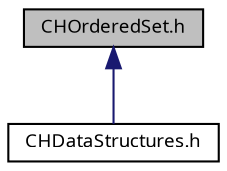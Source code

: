 digraph "CHOrderedSet.h"
{
  bgcolor="transparent";
  edge [fontname="LucidaGrande",fontsize="9",labelfontname="LucidaGrande",labelfontsize="9"];
  node [fontname="LucidaGrande",fontsize="9",shape=record];
  Node1 [label="CHOrderedSet.h",height=0.2,width=0.4,color="black", fillcolor="grey75", style="filled" fontcolor="black"];
  Node1 -> Node2 [dir="back",color="midnightblue",fontsize="9",style="solid",fontname="LucidaGrande"];
  Node2 [label="CHDataStructures.h",height=0.2,width=0.4,color="black",URL="$_c_h_data_structures_8h.html",tooltip="An umbrella header which imports all the public header files for the framework."];
}
